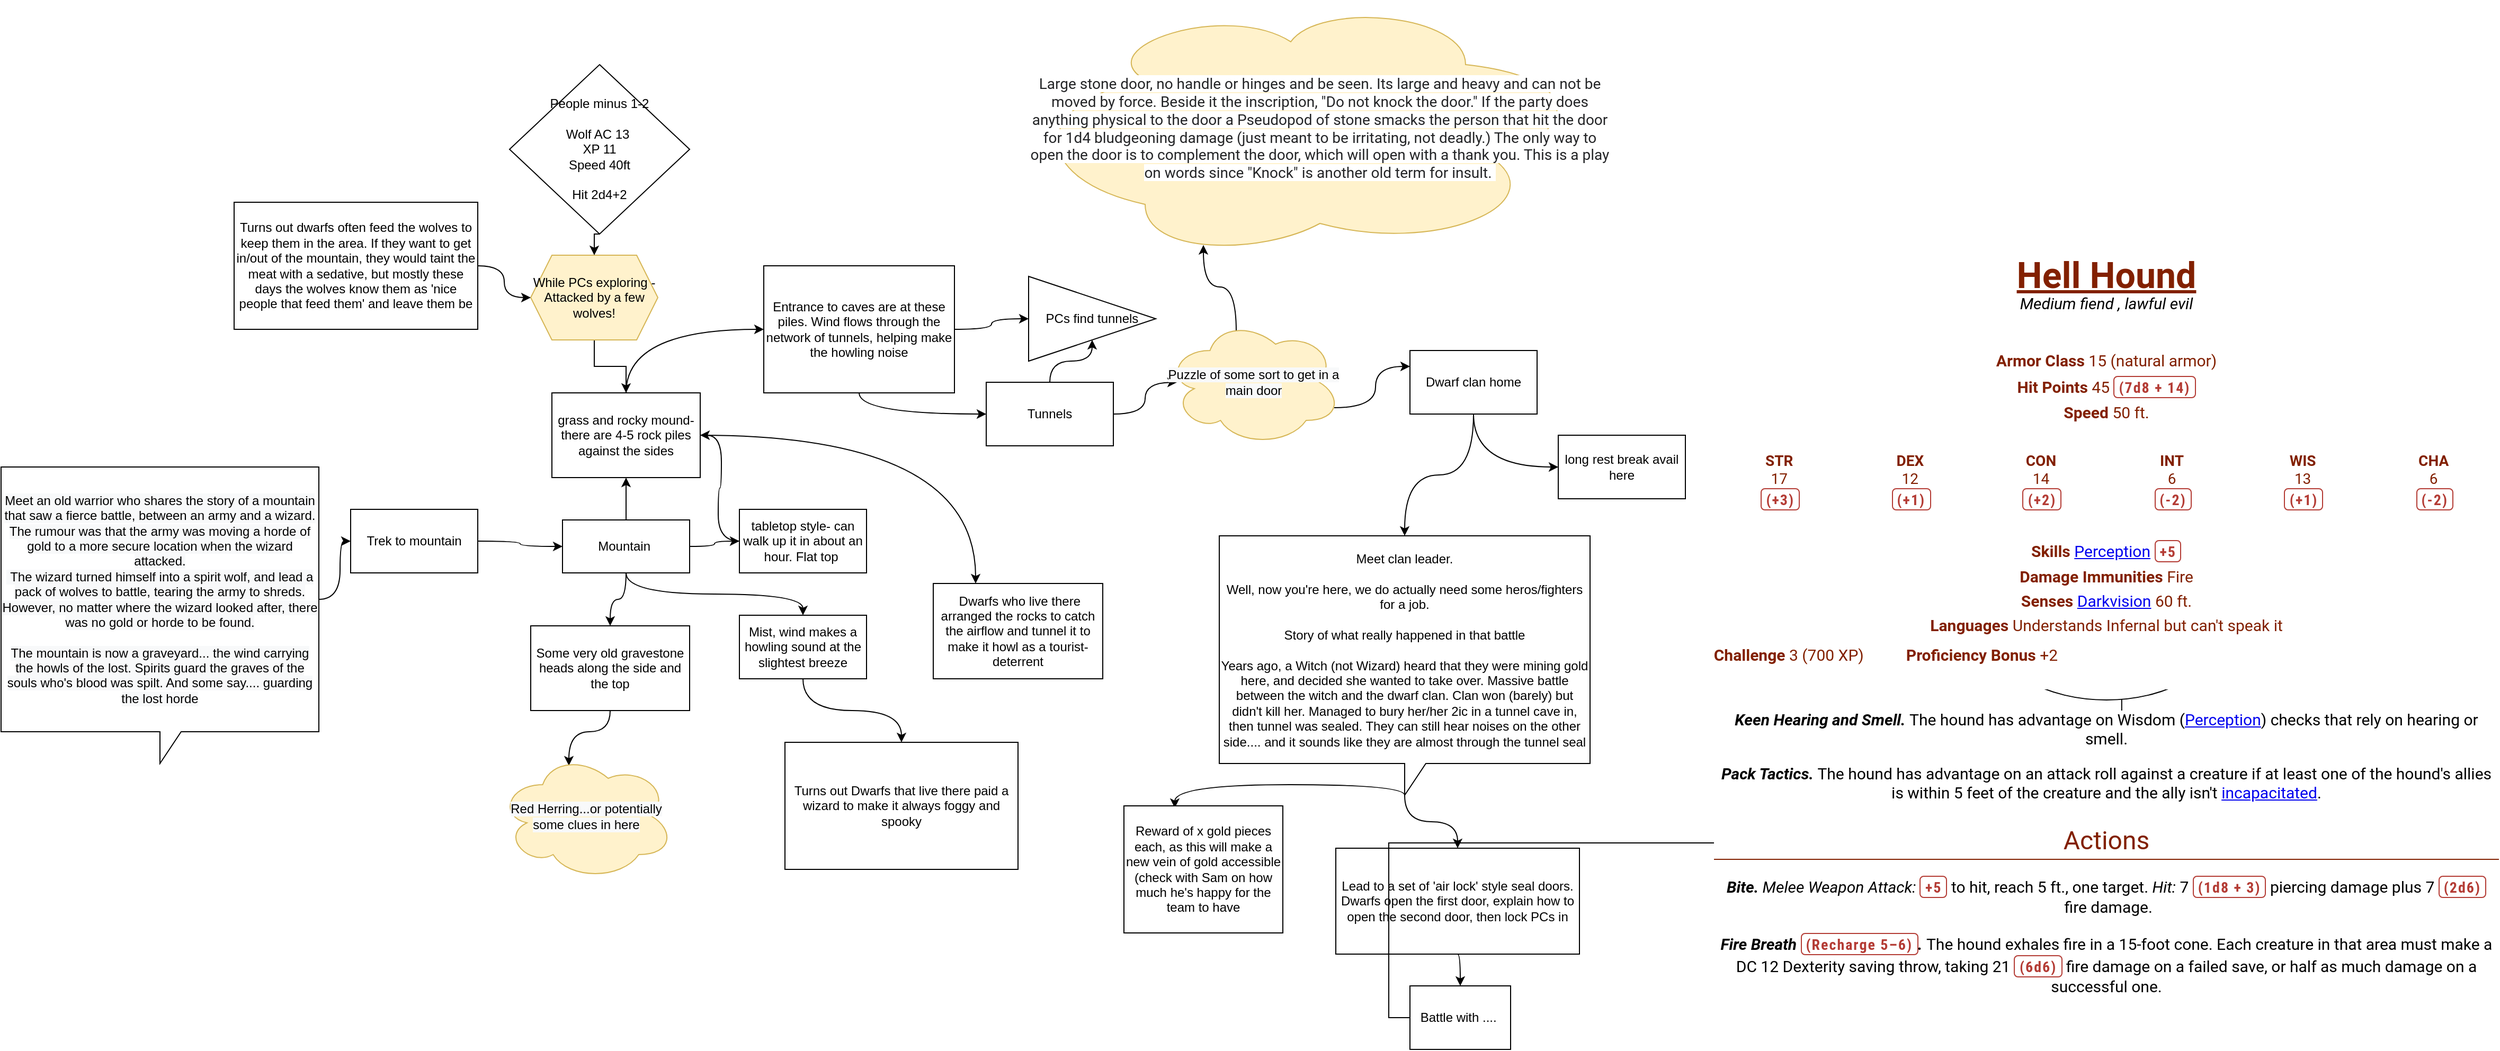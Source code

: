 <mxfile version="17.1.1" type="github">
  <diagram id="DZgxZvmLrZTOhhlUp9DQ" name="Page-1">
    <mxGraphModel dx="776" dy="1856" grid="1" gridSize="10" guides="1" tooltips="1" connect="1" arrows="1" fold="1" page="1" pageScale="1" pageWidth="827" pageHeight="1169" math="0" shadow="0">
      <root>
        <mxCell id="0" />
        <mxCell id="1" parent="0" />
        <mxCell id="lT_rciikWXpVZR0L5w_a-5" style="edgeStyle=orthogonalEdgeStyle;rounded=0;orthogonalLoop=1;jettySize=auto;html=1;exitX=0;exitY=0;exitDx=300;exitDy=125;entryX=0;entryY=0.5;entryDx=0;entryDy=0;curved=1;exitPerimeter=0;" parent="1" source="lT_rciikWXpVZR0L5w_a-31" target="lT_rciikWXpVZR0L5w_a-2" edge="1">
          <mxGeometry relative="1" as="geometry">
            <mxPoint x="300" y="155" as="sourcePoint" />
          </mxGeometry>
        </mxCell>
        <mxCell id="lT_rciikWXpVZR0L5w_a-6" style="edgeStyle=orthogonalEdgeStyle;rounded=0;orthogonalLoop=1;jettySize=auto;html=1;exitX=1;exitY=0.5;exitDx=0;exitDy=0;entryX=0;entryY=0.5;entryDx=0;entryDy=0;curved=1;" parent="1" source="lT_rciikWXpVZR0L5w_a-2" target="lT_rciikWXpVZR0L5w_a-7" edge="1">
          <mxGeometry relative="1" as="geometry">
            <mxPoint x="500" y="120" as="targetPoint" />
          </mxGeometry>
        </mxCell>
        <mxCell id="lT_rciikWXpVZR0L5w_a-2" value="&amp;nbsp;Trek to mountain&amp;nbsp;" style="whiteSpace=wrap;html=1;" parent="1" vertex="1">
          <mxGeometry x="340" y="90" width="120" height="60" as="geometry" />
        </mxCell>
        <mxCell id="lT_rciikWXpVZR0L5w_a-18" style="edgeStyle=orthogonalEdgeStyle;curved=1;rounded=0;orthogonalLoop=1;jettySize=auto;html=1;exitX=0.5;exitY=0;exitDx=0;exitDy=0;entryX=0;entryY=0.5;entryDx=0;entryDy=0;" parent="1" source="lT_rciikWXpVZR0L5w_a-3" target="lT_rciikWXpVZR0L5w_a-17" edge="1">
          <mxGeometry relative="1" as="geometry" />
        </mxCell>
        <mxCell id="lT_rciikWXpVZR0L5w_a-20" style="edgeStyle=orthogonalEdgeStyle;curved=1;rounded=0;orthogonalLoop=1;jettySize=auto;html=1;exitX=1;exitY=0.5;exitDx=0;exitDy=0;entryX=0.25;entryY=0;entryDx=0;entryDy=0;" parent="1" source="lT_rciikWXpVZR0L5w_a-3" target="lT_rciikWXpVZR0L5w_a-19" edge="1">
          <mxGeometry relative="1" as="geometry" />
        </mxCell>
        <mxCell id="lT_rciikWXpVZR0L5w_a-3" value="grass and rocky mound- there are 4-5 rock piles against the sides" style="whiteSpace=wrap;html=1;" parent="1" vertex="1">
          <mxGeometry x="530" y="-20" width="140" height="80" as="geometry" />
        </mxCell>
        <mxCell id="lT_rciikWXpVZR0L5w_a-25" style="edgeStyle=orthogonalEdgeStyle;curved=1;rounded=0;orthogonalLoop=1;jettySize=auto;html=1;exitX=0.5;exitY=1;exitDx=0;exitDy=0;entryX=0.4;entryY=0.1;entryDx=0;entryDy=0;entryPerimeter=0;" parent="1" source="lT_rciikWXpVZR0L5w_a-4" target="lT_rciikWXpVZR0L5w_a-26" edge="1">
          <mxGeometry relative="1" as="geometry">
            <mxPoint x="585" y="320" as="targetPoint" />
          </mxGeometry>
        </mxCell>
        <mxCell id="lT_rciikWXpVZR0L5w_a-4" value="Some very old gravestone heads along the side and the top" style="whiteSpace=wrap;html=1;" parent="1" vertex="1">
          <mxGeometry x="510" y="200" width="150" height="80" as="geometry" />
        </mxCell>
        <mxCell id="lT_rciikWXpVZR0L5w_a-11" style="edgeStyle=orthogonalEdgeStyle;rounded=0;orthogonalLoop=1;jettySize=auto;html=1;entryX=0.5;entryY=1;entryDx=0;entryDy=0;" parent="1" source="lT_rciikWXpVZR0L5w_a-7" target="lT_rciikWXpVZR0L5w_a-3" edge="1">
          <mxGeometry relative="1" as="geometry" />
        </mxCell>
        <mxCell id="lT_rciikWXpVZR0L5w_a-12" style="edgeStyle=orthogonalEdgeStyle;rounded=0;orthogonalLoop=1;jettySize=auto;html=1;exitX=1;exitY=0.5;exitDx=0;exitDy=0;entryX=0;entryY=0.5;entryDx=0;entryDy=0;curved=1;" parent="1" source="lT_rciikWXpVZR0L5w_a-7" target="lT_rciikWXpVZR0L5w_a-8" edge="1">
          <mxGeometry relative="1" as="geometry" />
        </mxCell>
        <mxCell id="lT_rciikWXpVZR0L5w_a-13" style="edgeStyle=orthogonalEdgeStyle;curved=1;rounded=0;orthogonalLoop=1;jettySize=auto;html=1;exitX=0.5;exitY=1;exitDx=0;exitDy=0;" parent="1" source="lT_rciikWXpVZR0L5w_a-7" target="lT_rciikWXpVZR0L5w_a-9" edge="1">
          <mxGeometry relative="1" as="geometry" />
        </mxCell>
        <mxCell id="lT_rciikWXpVZR0L5w_a-14" style="edgeStyle=orthogonalEdgeStyle;curved=1;rounded=0;orthogonalLoop=1;jettySize=auto;html=1;exitX=0.5;exitY=1;exitDx=0;exitDy=0;entryX=0.5;entryY=0;entryDx=0;entryDy=0;" parent="1" source="lT_rciikWXpVZR0L5w_a-7" target="lT_rciikWXpVZR0L5w_a-4" edge="1">
          <mxGeometry relative="1" as="geometry" />
        </mxCell>
        <mxCell id="lT_rciikWXpVZR0L5w_a-7" value="Mountain&amp;nbsp;" style="whiteSpace=wrap;html=1;" parent="1" vertex="1">
          <mxGeometry x="540" y="100" width="120" height="50" as="geometry" />
        </mxCell>
        <mxCell id="lT_rciikWXpVZR0L5w_a-10" style="edgeStyle=orthogonalEdgeStyle;rounded=0;orthogonalLoop=1;jettySize=auto;html=1;entryX=1;entryY=0.5;entryDx=0;entryDy=0;curved=1;" parent="1" source="lT_rciikWXpVZR0L5w_a-8" target="lT_rciikWXpVZR0L5w_a-3" edge="1">
          <mxGeometry relative="1" as="geometry" />
        </mxCell>
        <mxCell id="lT_rciikWXpVZR0L5w_a-8" value="&lt;span&gt;tabletop style- can walk up it in about an hour. Flat top&amp;nbsp;&lt;/span&gt;" style="whiteSpace=wrap;html=1;" parent="1" vertex="1">
          <mxGeometry x="707" y="90" width="120" height="60" as="geometry" />
        </mxCell>
        <mxCell id="lT_rciikWXpVZR0L5w_a-16" style="edgeStyle=orthogonalEdgeStyle;curved=1;rounded=0;orthogonalLoop=1;jettySize=auto;html=1;exitX=0.5;exitY=1;exitDx=0;exitDy=0;" parent="1" source="lT_rciikWXpVZR0L5w_a-9" target="lT_rciikWXpVZR0L5w_a-15" edge="1">
          <mxGeometry relative="1" as="geometry" />
        </mxCell>
        <mxCell id="lT_rciikWXpVZR0L5w_a-9" value="&lt;span&gt;Mist, wind makes a howling sound at the slightest breeze&lt;/span&gt;" style="whiteSpace=wrap;html=1;" parent="1" vertex="1">
          <mxGeometry x="707" y="190" width="120" height="60" as="geometry" />
        </mxCell>
        <mxCell id="lT_rciikWXpVZR0L5w_a-15" value="Turns out Dwarfs that live there paid a wizard to make it always foggy and spooky" style="whiteSpace=wrap;html=1;" parent="1" vertex="1">
          <mxGeometry x="750" y="310" width="220" height="120" as="geometry" />
        </mxCell>
        <mxCell id="lT_rciikWXpVZR0L5w_a-29" style="edgeStyle=orthogonalEdgeStyle;curved=1;rounded=0;orthogonalLoop=1;jettySize=auto;html=1;exitX=1;exitY=0.5;exitDx=0;exitDy=0;entryX=0;entryY=0.5;entryDx=0;entryDy=0;" parent="1" source="lT_rciikWXpVZR0L5w_a-17" target="lT_rciikWXpVZR0L5w_a-33" edge="1">
          <mxGeometry relative="1" as="geometry">
            <mxPoint x="960" y="-80" as="targetPoint" />
          </mxGeometry>
        </mxCell>
        <mxCell id="lT_rciikWXpVZR0L5w_a-34" style="edgeStyle=orthogonalEdgeStyle;curved=1;rounded=0;orthogonalLoop=1;jettySize=auto;html=1;exitX=0.5;exitY=1;exitDx=0;exitDy=0;entryX=0;entryY=0.5;entryDx=0;entryDy=0;" parent="1" source="lT_rciikWXpVZR0L5w_a-17" target="lT_rciikWXpVZR0L5w_a-32" edge="1">
          <mxGeometry relative="1" as="geometry" />
        </mxCell>
        <mxCell id="lT_rciikWXpVZR0L5w_a-17" value="Entrance to caves are at these piles. Wind flows through the network of tunnels, helping make the howling noise" style="whiteSpace=wrap;html=1;" parent="1" vertex="1">
          <mxGeometry x="730" y="-140" width="180" height="120" as="geometry" />
        </mxCell>
        <mxCell id="lT_rciikWXpVZR0L5w_a-19" value="&lt;span&gt;&amp;nbsp;Dwarfs who live there arranged the rocks to catch the airflow and tunnel it to make it howl as a tourist-deterrent&lt;/span&gt;" style="whiteSpace=wrap;html=1;" parent="1" vertex="1">
          <mxGeometry x="890" y="160" width="160" height="90" as="geometry" />
        </mxCell>
        <mxCell id="BI6YwM43zffdEftrSmB3-3" style="edgeStyle=orthogonalEdgeStyle;rounded=0;orthogonalLoop=1;jettySize=auto;html=1;exitX=0.5;exitY=1;exitDx=0;exitDy=0;entryX=0.5;entryY=0;entryDx=0;entryDy=0;" edge="1" parent="1" source="lT_rciikWXpVZR0L5w_a-22" target="lT_rciikWXpVZR0L5w_a-3">
          <mxGeometry relative="1" as="geometry" />
        </mxCell>
        <mxCell id="lT_rciikWXpVZR0L5w_a-22" value="While PCs exploring - Attacked by a few wolves!" style="shape=hexagon;perimeter=hexagonPerimeter2;whiteSpace=wrap;html=1;fixedSize=1;fillColor=#fff2cc;strokeColor=#d6b656;" parent="1" vertex="1">
          <mxGeometry x="510" y="-150" width="120" height="80" as="geometry" />
        </mxCell>
        <mxCell id="lT_rciikWXpVZR0L5w_a-26" value="&lt;span style=&quot;color: rgb(0, 0, 0); font-family: helvetica; font-size: 12px; font-style: normal; font-weight: 400; letter-spacing: normal; text-align: center; text-indent: 0px; text-transform: none; word-spacing: 0px; background-color: rgb(248, 249, 250); display: inline; float: none;&quot;&gt;Red Herring...or potentially some clues in here&lt;/span&gt;" style="ellipse;shape=cloud;whiteSpace=wrap;html=1;fillColor=#fff2cc;strokeColor=#d6b656;" parent="1" vertex="1">
          <mxGeometry x="480" y="320" width="165" height="120" as="geometry" />
        </mxCell>
        <mxCell id="lT_rciikWXpVZR0L5w_a-31" value="&lt;span style=&quot;color: rgb(0, 0, 0); font-family: helvetica; font-size: 12px; font-style: normal; font-weight: 400; letter-spacing: normal; text-align: center; text-indent: 0px; text-transform: none; word-spacing: 0px; background-color: rgb(248, 249, 250); display: inline; float: none;&quot;&gt;Meet an old warrior who shares the story of a mountain that saw a fierce battle, between an army and a wizard. The rumour was that the army was moving a horde of gold to a more secure location when the wizard attacked.&lt;/span&gt;&lt;br style=&quot;color: rgb(0, 0, 0); font-family: helvetica; font-size: 12px; font-style: normal; font-weight: 400; letter-spacing: normal; text-align: center; text-indent: 0px; text-transform: none; word-spacing: 0px; background-color: rgb(248, 249, 250);&quot;&gt;&lt;span style=&quot;color: rgb(0, 0, 0); font-family: helvetica; font-size: 12px; font-style: normal; font-weight: 400; letter-spacing: normal; text-align: center; text-indent: 0px; text-transform: none; word-spacing: 0px; background-color: rgb(248, 249, 250); display: inline; float: none;&quot;&gt;&amp;nbsp;The wizard turned himself into a spirit wolf, and lead a pack of wolves to battle, tearing the army to shreds. However, no matter where the wizard looked after, there was no gold or horde to be found.&lt;/span&gt;&lt;br style=&quot;color: rgb(0, 0, 0); font-family: helvetica; font-size: 12px; font-style: normal; font-weight: 400; letter-spacing: normal; text-align: center; text-indent: 0px; text-transform: none; word-spacing: 0px; background-color: rgb(248, 249, 250);&quot;&gt;&lt;br style=&quot;color: rgb(0, 0, 0); font-family: helvetica; font-size: 12px; font-style: normal; font-weight: 400; letter-spacing: normal; text-align: center; text-indent: 0px; text-transform: none; word-spacing: 0px; background-color: rgb(248, 249, 250);&quot;&gt;&lt;span style=&quot;color: rgb(0, 0, 0); font-family: helvetica; font-size: 12px; font-style: normal; font-weight: 400; letter-spacing: normal; text-align: center; text-indent: 0px; text-transform: none; word-spacing: 0px; background-color: rgb(248, 249, 250); display: inline; float: none;&quot;&gt;The mountain is now a graveyard... the wind carrying the howls of the lost. Spirits guard the graves of the souls who&#39;s blood was spilt. And some say.... guarding the lost horde&lt;/span&gt;" style="shape=callout;whiteSpace=wrap;html=1;perimeter=calloutPerimeter;" parent="1" vertex="1">
          <mxGeometry x="10" y="50" width="300" height="280" as="geometry" />
        </mxCell>
        <mxCell id="lT_rciikWXpVZR0L5w_a-35" style="edgeStyle=orthogonalEdgeStyle;curved=1;rounded=0;orthogonalLoop=1;jettySize=auto;html=1;exitX=0.5;exitY=0;exitDx=0;exitDy=0;entryX=0.5;entryY=1;entryDx=0;entryDy=0;" parent="1" source="lT_rciikWXpVZR0L5w_a-32" target="lT_rciikWXpVZR0L5w_a-33" edge="1">
          <mxGeometry relative="1" as="geometry" />
        </mxCell>
        <mxCell id="lT_rciikWXpVZR0L5w_a-40" style="edgeStyle=orthogonalEdgeStyle;curved=1;rounded=0;orthogonalLoop=1;jettySize=auto;html=1;exitX=1;exitY=0.5;exitDx=0;exitDy=0;" parent="1" source="lT_rciikWXpVZR0L5w_a-32" edge="1">
          <mxGeometry relative="1" as="geometry">
            <mxPoint x="1120" y="-30" as="targetPoint" />
          </mxGeometry>
        </mxCell>
        <mxCell id="lT_rciikWXpVZR0L5w_a-32" value="Tunnels" style="rounded=0;whiteSpace=wrap;html=1;" parent="1" vertex="1">
          <mxGeometry x="940" y="-30" width="120" height="60" as="geometry" />
        </mxCell>
        <mxCell id="lT_rciikWXpVZR0L5w_a-33" value="PCs find tunnels" style="triangle;whiteSpace=wrap;html=1;" parent="1" vertex="1">
          <mxGeometry x="980" y="-130" width="120" height="80" as="geometry" />
        </mxCell>
        <mxCell id="lT_rciikWXpVZR0L5w_a-45" style="edgeStyle=orthogonalEdgeStyle;curved=1;rounded=0;orthogonalLoop=1;jettySize=auto;html=1;exitX=0.5;exitY=1;exitDx=0;exitDy=0;entryX=0.5;entryY=0;entryDx=0;entryDy=0;entryPerimeter=0;" parent="1" source="lT_rciikWXpVZR0L5w_a-36" target="lT_rciikWXpVZR0L5w_a-37" edge="1">
          <mxGeometry relative="1" as="geometry" />
        </mxCell>
        <mxCell id="lT_rciikWXpVZR0L5w_a-50" style="edgeStyle=orthogonalEdgeStyle;curved=1;rounded=0;orthogonalLoop=1;jettySize=auto;html=1;exitX=0.5;exitY=1;exitDx=0;exitDy=0;entryX=0;entryY=0.5;entryDx=0;entryDy=0;" parent="1" source="lT_rciikWXpVZR0L5w_a-36" target="lT_rciikWXpVZR0L5w_a-49" edge="1">
          <mxGeometry relative="1" as="geometry" />
        </mxCell>
        <mxCell id="lT_rciikWXpVZR0L5w_a-36" value="Dwarf clan home" style="rounded=0;whiteSpace=wrap;html=1;" parent="1" vertex="1">
          <mxGeometry x="1340" y="-60" width="120" height="60" as="geometry" />
        </mxCell>
        <mxCell id="lT_rciikWXpVZR0L5w_a-47" style="edgeStyle=orthogonalEdgeStyle;curved=1;rounded=0;orthogonalLoop=1;jettySize=auto;html=1;exitX=0;exitY=0;exitDx=175;exitDy=245;exitPerimeter=0;entryX=0.32;entryY=0.017;entryDx=0;entryDy=0;entryPerimeter=0;" parent="1" source="lT_rciikWXpVZR0L5w_a-37" target="lT_rciikWXpVZR0L5w_a-46" edge="1">
          <mxGeometry relative="1" as="geometry">
            <Array as="points">
              <mxPoint x="1335" y="350" />
              <mxPoint x="1118" y="350" />
            </Array>
          </mxGeometry>
        </mxCell>
        <mxCell id="lT_rciikWXpVZR0L5w_a-53" style="edgeStyle=orthogonalEdgeStyle;curved=1;rounded=0;orthogonalLoop=1;jettySize=auto;html=1;exitX=0;exitY=0;exitDx=175;exitDy=245;exitPerimeter=0;entryX=0.5;entryY=0;entryDx=0;entryDy=0;" parent="1" source="lT_rciikWXpVZR0L5w_a-37" target="lT_rciikWXpVZR0L5w_a-51" edge="1">
          <mxGeometry relative="1" as="geometry" />
        </mxCell>
        <mxCell id="lT_rciikWXpVZR0L5w_a-37" value="Meet clan leader.&lt;br&gt;&lt;br&gt;Well, now you&#39;re here, we do actually need some heros/fighters for a job.&lt;br&gt;&lt;br&gt;Story of what really happened in that battle&lt;br&gt;&lt;br&gt;Years ago, a Witch (not Wizard) heard that they were mining gold here, and decided she wanted to take over. Massive battle between the witch and the dwarf clan. Clan won (barely) but didn&#39;t kill her. Managed to bury her/her 2ic in a tunnel cave in, then tunnel was sealed. They can still hear noises on the other side.... and it sounds like they are almost through the tunnel seal" style="shape=callout;whiteSpace=wrap;html=1;perimeter=calloutPerimeter;" parent="1" vertex="1">
          <mxGeometry x="1160" y="115" width="350" height="245" as="geometry" />
        </mxCell>
        <mxCell id="lT_rciikWXpVZR0L5w_a-39" style="edgeStyle=orthogonalEdgeStyle;curved=1;rounded=0;orthogonalLoop=1;jettySize=auto;html=1;exitX=1;exitY=0.5;exitDx=0;exitDy=0;" parent="1" source="lT_rciikWXpVZR0L5w_a-38" target="lT_rciikWXpVZR0L5w_a-22" edge="1">
          <mxGeometry relative="1" as="geometry" />
        </mxCell>
        <mxCell id="lT_rciikWXpVZR0L5w_a-38" value="Turns out dwarfs often feed the wolves to keep them in the area. If they want to get in/out of the mountain, they would taint the meat with a sedative, but mostly these days the wolves know them as &#39;nice people that feed them&#39; and leave them be" style="rounded=0;whiteSpace=wrap;html=1;" parent="1" vertex="1">
          <mxGeometry x="230" y="-200" width="230" height="120" as="geometry" />
        </mxCell>
        <mxCell id="lT_rciikWXpVZR0L5w_a-42" style="edgeStyle=orthogonalEdgeStyle;curved=1;rounded=0;orthogonalLoop=1;jettySize=auto;html=1;exitX=0.96;exitY=0.7;exitDx=0;exitDy=0;exitPerimeter=0;entryX=0;entryY=0.25;entryDx=0;entryDy=0;" parent="1" source="lT_rciikWXpVZR0L5w_a-41" target="lT_rciikWXpVZR0L5w_a-36" edge="1">
          <mxGeometry relative="1" as="geometry" />
        </mxCell>
        <mxCell id="lT_rciikWXpVZR0L5w_a-44" style="edgeStyle=orthogonalEdgeStyle;curved=1;rounded=0;orthogonalLoop=1;jettySize=auto;html=1;exitX=0.4;exitY=0.1;exitDx=0;exitDy=0;exitPerimeter=0;entryX=0.96;entryY=0.7;entryDx=0;entryDy=0;entryPerimeter=0;" parent="1" source="lT_rciikWXpVZR0L5w_a-41" target="lT_rciikWXpVZR0L5w_a-43" edge="1">
          <mxGeometry relative="1" as="geometry" />
        </mxCell>
        <mxCell id="lT_rciikWXpVZR0L5w_a-41" value="&lt;span style=&quot;color: rgb(0 , 0 , 0) ; font-family: &amp;#34;helvetica&amp;#34; ; font-size: 12px ; font-style: normal ; font-weight: 400 ; letter-spacing: normal ; text-align: center ; text-indent: 0px ; text-transform: none ; word-spacing: 0px ; background-color: rgb(248 , 249 , 250) ; display: inline ; float: none&quot;&gt;Puzzle of some sort to get in a main door&lt;/span&gt;" style="ellipse;shape=cloud;whiteSpace=wrap;html=1;fillColor=#fff2cc;strokeColor=#d6b656;" parent="1" vertex="1">
          <mxGeometry x="1110" y="-90" width="165" height="120" as="geometry" />
        </mxCell>
        <mxCell id="lT_rciikWXpVZR0L5w_a-43" value="&lt;span style=&quot;color: rgb(36 , 37 , 39) ; font-family: &amp;#34;roboto&amp;#34; , &amp;#34;helvetica&amp;#34; , sans-serif ; font-size: 14px ; text-align: left ; background-color: rgb(255 , 255 , 255)&quot;&gt;Large stone door, no handle or hinges and be seen. Its large and heavy and can not be moved by force. Beside it the inscription, &quot;Do not knock the door.&quot; If the party does anything physical to the door a Pseudopod of stone smacks the person that hit the door for 1d4 bludgeoning damage (just meant to be irritating, not deadly.) The only way to open the door is to complement the door, which will open with a thank you. This is a play on words since &quot;Knock&quot; is another old term for insult.&amp;nbsp;&lt;/span&gt;" style="ellipse;shape=cloud;whiteSpace=wrap;html=1;direction=south;fillColor=#fff2cc;strokeColor=#d6b656;" parent="1" vertex="1">
          <mxGeometry x="980" y="-390" width="550" height="240" as="geometry" />
        </mxCell>
        <mxCell id="lT_rciikWXpVZR0L5w_a-46" value="Reward of x gold pieces each, as this will make a new vein of gold accessible (check with Sam on how much he&#39;s happy for the team to have" style="whiteSpace=wrap;html=1;" parent="1" vertex="1">
          <mxGeometry x="1070" y="370" width="150" height="120" as="geometry" />
        </mxCell>
        <mxCell id="lT_rciikWXpVZR0L5w_a-49" value="long rest break avail here" style="whiteSpace=wrap;html=1;" parent="1" vertex="1">
          <mxGeometry x="1480" y="20" width="120" height="60" as="geometry" />
        </mxCell>
        <mxCell id="lT_rciikWXpVZR0L5w_a-54" style="edgeStyle=orthogonalEdgeStyle;curved=1;rounded=0;orthogonalLoop=1;jettySize=auto;html=1;exitX=0.5;exitY=1;exitDx=0;exitDy=0;entryX=0.5;entryY=0;entryDx=0;entryDy=0;" parent="1" source="lT_rciikWXpVZR0L5w_a-51" target="lT_rciikWXpVZR0L5w_a-52" edge="1">
          <mxGeometry relative="1" as="geometry" />
        </mxCell>
        <mxCell id="lT_rciikWXpVZR0L5w_a-51" value="Lead to a set of &#39;air lock&#39; style seal doors. Dwarfs open the first door, explain how to open the second door, then lock PCs in" style="whiteSpace=wrap;html=1;" parent="1" vertex="1">
          <mxGeometry x="1270" y="410" width="230" height="100" as="geometry" />
        </mxCell>
        <mxCell id="BI6YwM43zffdEftrSmB3-7" style="edgeStyle=orthogonalEdgeStyle;rounded=0;orthogonalLoop=1;jettySize=auto;html=1;exitX=0;exitY=0.5;exitDx=0;exitDy=0;entryX=0.567;entryY=0.015;entryDx=0;entryDy=0;entryPerimeter=0;" edge="1" parent="1" source="lT_rciikWXpVZR0L5w_a-52" target="BI6YwM43zffdEftrSmB3-6">
          <mxGeometry relative="1" as="geometry" />
        </mxCell>
        <mxCell id="lT_rciikWXpVZR0L5w_a-52" value="Battle with ....&amp;nbsp;" style="whiteSpace=wrap;html=1;" parent="1" vertex="1">
          <mxGeometry x="1340" y="540" width="95" height="60" as="geometry" />
        </mxCell>
        <mxCell id="BI6YwM43zffdEftrSmB3-2" style="edgeStyle=orthogonalEdgeStyle;rounded=0;orthogonalLoop=1;jettySize=auto;html=1;exitX=0.5;exitY=1;exitDx=0;exitDy=0;entryX=0.5;entryY=0;entryDx=0;entryDy=0;" edge="1" parent="1" source="BI6YwM43zffdEftrSmB3-1" target="lT_rciikWXpVZR0L5w_a-22">
          <mxGeometry relative="1" as="geometry" />
        </mxCell>
        <mxCell id="BI6YwM43zffdEftrSmB3-1" value="People minus 1-2&lt;br&gt;&lt;br&gt;Wolf AC 13&amp;nbsp;&lt;br&gt;XP 11&lt;br&gt;Speed 40ft&lt;br&gt;&lt;br&gt;Hit 2d4+2" style="rhombus;whiteSpace=wrap;html=1;" vertex="1" parent="1">
          <mxGeometry x="490" y="-330" width="170" height="160" as="geometry" />
        </mxCell>
        <mxCell id="BI6YwM43zffdEftrSmB3-6" value="&lt;div class=&quot;mon-stat-block__header&quot; style=&quot;box-sizing: border-box ; line-height: 1.1 ; font-family: &amp;#34;scala sans offc&amp;#34; , &amp;#34;roboto&amp;#34; , &amp;#34;open sans&amp;#34; , &amp;#34;helvetica&amp;#34; , sans-serif ; font-size: 15px ; background-color: rgb(255 , 255 , 255)&quot;&gt;&lt;div class=&quot;mon-stat-block__name&quot; style=&quot;box-sizing: border-box ; font-weight: 700 ; font-size: 34px ; font-family: &amp;#34;mrseavessmallcaps&amp;#34; , &amp;#34;roboto&amp;#34; , &amp;#34;open sans&amp;#34; , &amp;#34;helvetica&amp;#34; , sans-serif ; color: rgb(130 , 32 , 0)&quot;&gt;&lt;a class=&quot;mon-stat-block__name-link&quot; href=&quot;https://www.dndbeyond.com/monsters/hell-hound&quot; target=&quot;_blank&quot; style=&quot;box-sizing: border-box ; color: rgb(130 , 32 , 0)&quot;&gt;Hell Hound&lt;/a&gt;&lt;/div&gt;&lt;div class=&quot;mon-stat-block__meta&quot; style=&quot;box-sizing: border-box ; font-style: italic ; margin-bottom: 15px&quot;&gt;Medium fiend , lawful evil&lt;/div&gt;&lt;div class=&quot;mon-stat-block__separator&quot; style=&quot;box-sizing: border-box&quot;&gt;&lt;img class=&quot;mon-stat-block__separator-img&quot; alt=&quot;&quot; src=&quot;https://media-waterdeep.cursecdn.com/file-attachments/0/579/stat-block-header-bar.svg&quot; style=&quot;box-sizing: border-box ; max-width: 100% ; min-height: 10px&quot;&gt;&lt;/div&gt;&lt;/div&gt;&lt;div class=&quot;mon-stat-block__attributes&quot; style=&quot;box-sizing: border-box ; font-family: &amp;#34;scala sans offc&amp;#34; , &amp;#34;roboto&amp;#34; , &amp;#34;open sans&amp;#34; , &amp;#34;helvetica&amp;#34; , sans-serif ; font-size: 15px ; background-color: rgb(255 , 255 , 255)&quot;&gt;&lt;div class=&quot;mon-stat-block__attribute&quot; style=&quot;box-sizing: border-box ; margin: 5px 0px ; color: rgb(130 , 32 , 0) ; line-height: 1.2&quot;&gt;&lt;span class=&quot;mon-stat-block__attribute-label&quot; style=&quot;box-sizing: border-box ; font-weight: 700&quot;&gt;Armor Class&lt;/span&gt;&amp;nbsp;&lt;span class=&quot;mon-stat-block__attribute-value&quot; style=&quot;box-sizing: border-box&quot;&gt;&lt;span class=&quot;mon-stat-block__attribute-data-value&quot; style=&quot;box-sizing: border-box&quot;&gt;15&lt;/span&gt;&amp;nbsp;&lt;span class=&quot;mon-stat-block__attribute-data-extra&quot; style=&quot;box-sizing: border-box&quot;&gt;(natural armor)&lt;/span&gt;&lt;/span&gt;&lt;/div&gt;&lt;div class=&quot;mon-stat-block__attribute&quot; style=&quot;box-sizing: border-box ; margin: 5px 0px ; color: rgb(130 , 32 , 0) ; line-height: 1.2&quot;&gt;&lt;span class=&quot;mon-stat-block__attribute-label&quot; style=&quot;box-sizing: border-box ; font-weight: 700&quot;&gt;Hit Points&lt;/span&gt;&amp;nbsp;&lt;span class=&quot;mon-stat-block__attribute-data&quot; style=&quot;box-sizing: border-box&quot;&gt;&lt;span class=&quot;mon-stat-block__attribute-data-value&quot; style=&quot;box-sizing: border-box&quot;&gt;45&lt;/span&gt;&amp;nbsp;&lt;span class=&quot;mon-stat-block__attribute-data-extra&quot; style=&quot;box-sizing: border-box&quot;&gt;&lt;button class=&quot;integrated-dice__container&quot; style=&quot;color: rgb(180 , 60 , 53) ; border-width: 1px ; border-style: solid ; border-color: rgb(180 , 60 , 53) ; border-radius: 4px ; background-color: rgb(255 , 255 , 255) ; font-size: 14px ; font-weight: 600 ; font-family: &amp;#34;roboto condensed&amp;#34; , &amp;#34;open sans&amp;#34; , &amp;#34;helvetica&amp;#34; , sans-serif ; line-height: 18px ; letter-spacing: 1px ; padding-right: 4px ; padding-bottom: 0px ; padding-left: 4px&quot;&gt;(7d8 + 14)&lt;/button&gt;&lt;/span&gt;&lt;/span&gt;&lt;/div&gt;&lt;div class=&quot;mon-stat-block__attribute&quot; style=&quot;box-sizing: border-box ; margin: 5px 0px ; color: rgb(130 , 32 , 0) ; line-height: 1.2&quot;&gt;&lt;span class=&quot;mon-stat-block__attribute-label&quot; style=&quot;box-sizing: border-box ; font-weight: 700&quot;&gt;Speed&lt;/span&gt;&amp;nbsp;&lt;span class=&quot;mon-stat-block__attribute-data&quot; style=&quot;box-sizing: border-box&quot;&gt;50 ft.&lt;/span&gt;&lt;/div&gt;&lt;/div&gt;&lt;div class=&quot;mon-stat-block__stat-block&quot; style=&quot;box-sizing: border-box ; font-family: &amp;#34;scala sans offc&amp;#34; , &amp;#34;roboto&amp;#34; , &amp;#34;open sans&amp;#34; , &amp;#34;helvetica&amp;#34; , sans-serif ; font-size: 15px ; background-color: rgb(255 , 255 , 255)&quot;&gt;&lt;div class=&quot;mon-stat-block__separator&quot; style=&quot;box-sizing: border-box&quot;&gt;&lt;img class=&quot;mon-stat-block__separator-img&quot; alt=&quot;&quot; src=&quot;https://media-waterdeep.cursecdn.com/file-attachments/0/579/stat-block-header-bar.svg&quot; style=&quot;box-sizing: border-box ; max-width: 100% ; min-height: 10px&quot;&gt;&lt;/div&gt;&lt;div class=&quot;ability-block&quot; style=&quot;box-sizing: border-box ; font-size: 14px ; display: flex ; margin: 0px ; color: rgb(130 , 32 , 0)&quot;&gt;&lt;div class=&quot;ability-block__stat ability-block__stat--str&quot; style=&quot;box-sizing: border-box ; width: 123.552px ; padding: 5px 0px ; text-align: center&quot;&gt;&lt;div class=&quot;ability-block__heading&quot; style=&quot;box-sizing: border-box ; font-weight: 700&quot;&gt;STR&lt;/div&gt;&lt;div class=&quot;ability-block__data&quot; style=&quot;box-sizing: border-box ; display: flex ; flex-direction: column ; align-items: center ; justify-content: center&quot;&gt;&lt;span class=&quot;ability-block__score&quot; style=&quot;box-sizing: border-box&quot;&gt;17&lt;/span&gt;&lt;span class=&quot;ability-block__modifier&quot; style=&quot;box-sizing: border-box ; margin-left: 2px&quot;&gt;&lt;button class=&quot;integrated-dice__container&quot; style=&quot;color: rgb(180 , 60 , 53) ; border-width: 1px ; border-style: solid ; border-color: rgb(180 , 60 , 53) ; border-radius: 4px ; background-color: rgb(255 , 255 , 255) ; font-size: 14px ; font-weight: 600 ; font-family: &amp;#34;roboto condensed&amp;#34; , &amp;#34;open sans&amp;#34; , &amp;#34;helvetica&amp;#34; , sans-serif ; line-height: 18px ; letter-spacing: 1px ; padding-right: 4px ; padding-bottom: 0px ; padding-left: 4px&quot;&gt;(+3)&lt;/button&gt;&lt;/span&gt;&lt;/div&gt;&lt;/div&gt;&lt;div class=&quot;ability-block__stat ability-block__stat--dex&quot; style=&quot;box-sizing: border-box ; width: 123.552px ; padding: 5px 0px ; text-align: center&quot;&gt;&lt;div class=&quot;ability-block__heading&quot; style=&quot;box-sizing: border-box ; font-weight: 700&quot;&gt;DEX&lt;/div&gt;&lt;div class=&quot;ability-block__data&quot; style=&quot;box-sizing: border-box ; display: flex ; flex-direction: column ; align-items: center ; justify-content: center&quot;&gt;&lt;span class=&quot;ability-block__score&quot; style=&quot;box-sizing: border-box&quot;&gt;12&lt;/span&gt;&lt;span class=&quot;ability-block__modifier&quot; style=&quot;box-sizing: border-box ; margin-left: 2px&quot;&gt;&lt;button class=&quot;integrated-dice__container&quot; style=&quot;color: rgb(180 , 60 , 53) ; border-width: 1px ; border-style: solid ; border-color: rgb(180 , 60 , 53) ; border-radius: 4px ; background-color: rgb(255 , 255 , 255) ; font-size: 14px ; font-weight: 600 ; font-family: &amp;#34;roboto condensed&amp;#34; , &amp;#34;open sans&amp;#34; , &amp;#34;helvetica&amp;#34; , sans-serif ; line-height: 18px ; letter-spacing: 1px ; padding-right: 4px ; padding-bottom: 0px ; padding-left: 4px&quot;&gt;(+1)&lt;/button&gt;&lt;/span&gt;&lt;/div&gt;&lt;/div&gt;&lt;div class=&quot;ability-block__stat ability-block__stat--con&quot; style=&quot;box-sizing: border-box ; width: 123.552px ; padding: 5px 0px ; text-align: center&quot;&gt;&lt;div class=&quot;ability-block__heading&quot; style=&quot;box-sizing: border-box ; font-weight: 700&quot;&gt;CON&lt;/div&gt;&lt;div class=&quot;ability-block__data&quot; style=&quot;box-sizing: border-box ; display: flex ; flex-direction: column ; align-items: center ; justify-content: center&quot;&gt;&lt;span class=&quot;ability-block__score&quot; style=&quot;box-sizing: border-box&quot;&gt;14&lt;/span&gt;&lt;span class=&quot;ability-block__modifier&quot; style=&quot;box-sizing: border-box ; margin-left: 2px&quot;&gt;&lt;button class=&quot;integrated-dice__container&quot; style=&quot;color: rgb(180 , 60 , 53) ; border-width: 1px ; border-style: solid ; border-color: rgb(180 , 60 , 53) ; border-radius: 4px ; background-color: rgb(255 , 255 , 255) ; font-size: 14px ; font-weight: 600 ; font-family: &amp;#34;roboto condensed&amp;#34; , &amp;#34;open sans&amp;#34; , &amp;#34;helvetica&amp;#34; , sans-serif ; line-height: 18px ; letter-spacing: 1px ; padding-right: 4px ; padding-bottom: 0px ; padding-left: 4px&quot;&gt;(+2)&lt;/button&gt;&lt;/span&gt;&lt;/div&gt;&lt;/div&gt;&lt;div class=&quot;ability-block__stat ability-block__stat--int&quot; style=&quot;box-sizing: border-box ; width: 123.552px ; padding: 5px 0px ; text-align: center&quot;&gt;&lt;div class=&quot;ability-block__heading&quot; style=&quot;box-sizing: border-box ; font-weight: 700&quot;&gt;INT&lt;/div&gt;&lt;div class=&quot;ability-block__data&quot; style=&quot;box-sizing: border-box ; display: flex ; flex-direction: column ; align-items: center ; justify-content: center&quot;&gt;&lt;span class=&quot;ability-block__score&quot; style=&quot;box-sizing: border-box&quot;&gt;6&lt;/span&gt;&lt;span class=&quot;ability-block__modifier&quot; style=&quot;box-sizing: border-box ; margin-left: 2px&quot;&gt;&lt;button class=&quot;integrated-dice__container&quot; style=&quot;color: rgb(180 , 60 , 53) ; border-width: 1px ; border-style: solid ; border-color: rgb(180 , 60 , 53) ; border-radius: 4px ; background-color: rgb(255 , 255 , 255) ; font-size: 14px ; font-weight: 600 ; font-family: &amp;#34;roboto condensed&amp;#34; , &amp;#34;open sans&amp;#34; , &amp;#34;helvetica&amp;#34; , sans-serif ; line-height: 18px ; letter-spacing: 1px ; padding-right: 4px ; padding-bottom: 0px ; padding-left: 4px&quot;&gt;(-2)&lt;/button&gt;&lt;/span&gt;&lt;/div&gt;&lt;/div&gt;&lt;div class=&quot;ability-block__stat ability-block__stat--wis&quot; style=&quot;box-sizing: border-box ; width: 123.552px ; padding: 5px 0px ; text-align: center&quot;&gt;&lt;div class=&quot;ability-block__heading&quot; style=&quot;box-sizing: border-box ; font-weight: 700&quot;&gt;WIS&lt;/div&gt;&lt;div class=&quot;ability-block__data&quot; style=&quot;box-sizing: border-box ; display: flex ; flex-direction: column ; align-items: center ; justify-content: center&quot;&gt;&lt;span class=&quot;ability-block__score&quot; style=&quot;box-sizing: border-box&quot;&gt;13&lt;/span&gt;&lt;span class=&quot;ability-block__modifier&quot; style=&quot;box-sizing: border-box ; margin-left: 2px&quot;&gt;&lt;button class=&quot;integrated-dice__container&quot; style=&quot;color: rgb(180 , 60 , 53) ; border-width: 1px ; border-style: solid ; border-color: rgb(180 , 60 , 53) ; border-radius: 4px ; background-color: rgb(255 , 255 , 255) ; font-size: 14px ; font-weight: 600 ; font-family: &amp;#34;roboto condensed&amp;#34; , &amp;#34;open sans&amp;#34; , &amp;#34;helvetica&amp;#34; , sans-serif ; line-height: 18px ; letter-spacing: 1px ; padding-right: 4px ; padding-bottom: 0px ; padding-left: 4px&quot;&gt;(+1)&lt;/button&gt;&lt;/span&gt;&lt;/div&gt;&lt;/div&gt;&lt;div class=&quot;ability-block__stat ability-block__stat--cha&quot; style=&quot;box-sizing: border-box ; width: 123.552px ; padding: 5px 0px ; text-align: center&quot;&gt;&lt;div class=&quot;ability-block__heading&quot; style=&quot;box-sizing: border-box ; font-weight: 700&quot;&gt;CHA&lt;/div&gt;&lt;div class=&quot;ability-block__data&quot; style=&quot;box-sizing: border-box ; display: flex ; flex-direction: column ; align-items: center ; justify-content: center&quot;&gt;&lt;span class=&quot;ability-block__score&quot; style=&quot;box-sizing: border-box&quot;&gt;6&lt;/span&gt;&lt;span class=&quot;ability-block__modifier&quot; style=&quot;box-sizing: border-box ; margin-left: 2px&quot;&gt;&lt;button class=&quot;integrated-dice__container&quot; style=&quot;color: rgb(180 , 60 , 53) ; border-width: 1px ; border-style: solid ; border-color: rgb(180 , 60 , 53) ; border-radius: 4px ; background-color: rgb(255 , 255 , 255) ; font-size: 14px ; font-weight: 600 ; font-family: &amp;#34;roboto condensed&amp;#34; , &amp;#34;open sans&amp;#34; , &amp;#34;helvetica&amp;#34; , sans-serif ; line-height: 18px ; letter-spacing: 1px ; padding-right: 4px ; padding-bottom: 0px ; padding-left: 4px&quot;&gt;(-2)&lt;/button&gt;&lt;/span&gt;&lt;/div&gt;&lt;/div&gt;&lt;/div&gt;&lt;div class=&quot;mon-stat-block__separator&quot; style=&quot;box-sizing: border-box&quot;&gt;&lt;img class=&quot;mon-stat-block__separator-img&quot; alt=&quot;&quot; src=&quot;https://media-waterdeep.cursecdn.com/file-attachments/0/579/stat-block-header-bar.svg&quot; style=&quot;box-sizing: border-box ; max-width: 100% ; min-height: 10px&quot;&gt;&lt;/div&gt;&lt;/div&gt;&lt;div class=&quot;mon-stat-block__tidbits&quot; style=&quot;box-sizing: border-box ; font-family: &amp;#34;scala sans offc&amp;#34; , &amp;#34;roboto&amp;#34; , &amp;#34;open sans&amp;#34; , &amp;#34;helvetica&amp;#34; , sans-serif ; font-size: 15px ; background-color: rgb(255 , 255 , 255)&quot;&gt;&lt;div class=&quot;mon-stat-block__tidbit&quot; style=&quot;box-sizing: border-box ; margin: 5px 0px ; color: rgb(130 , 32 , 0) ; line-height: 1.2&quot;&gt;&lt;span class=&quot;mon-stat-block__tidbit-label&quot; style=&quot;box-sizing: border-box ; font-weight: 700&quot;&gt;Skills&lt;/span&gt;&amp;nbsp;&lt;span class=&quot;mon-stat-block__tidbit-data&quot; style=&quot;box-sizing: border-box&quot;&gt;&lt;a class=&quot;tooltip-hover skill-tooltip&quot; href=&quot;https://www.dndbeyond.com/compendium/rules/basic-rules/using-ability-scores#Perception&quot; style=&quot;box-sizing: border-box ; font-weight: inherit&quot;&gt;Perception&lt;/a&gt;&amp;nbsp;&lt;button class=&quot;integrated-dice__container&quot; style=&quot;color: rgb(180 , 60 , 53) ; border-width: 1px ; border-style: solid ; border-color: rgb(180 , 60 , 53) ; border-radius: 4px ; background-color: rgb(255 , 255 , 255) ; font-size: 14px ; font-weight: 600 ; font-family: &amp;#34;roboto condensed&amp;#34; , &amp;#34;open sans&amp;#34; , &amp;#34;helvetica&amp;#34; , sans-serif ; line-height: 18px ; letter-spacing: 1px ; padding-right: 4px ; padding-bottom: 0px ; padding-left: 4px&quot;&gt;+5&lt;/button&gt;&lt;/span&gt;&lt;/div&gt;&lt;div class=&quot;mon-stat-block__tidbit&quot; style=&quot;box-sizing: border-box ; margin: 5px 0px ; color: rgb(130 , 32 , 0) ; line-height: 1.2&quot;&gt;&lt;span class=&quot;mon-stat-block__tidbit-label&quot; style=&quot;box-sizing: border-box ; font-weight: 700&quot;&gt;Damage Immunities&lt;/span&gt;&amp;nbsp;&lt;span class=&quot;mon-stat-block__tidbit-data&quot; style=&quot;box-sizing: border-box&quot;&gt;Fire&lt;/span&gt;&lt;/div&gt;&lt;div class=&quot;mon-stat-block__tidbit&quot; style=&quot;box-sizing: border-box ; margin: 5px 0px ; color: rgb(130 , 32 , 0) ; line-height: 1.2&quot;&gt;&lt;span class=&quot;mon-stat-block__tidbit-label&quot; style=&quot;box-sizing: border-box ; font-weight: 700&quot;&gt;Senses&lt;/span&gt;&amp;nbsp;&lt;span class=&quot;mon-stat-block__tidbit-data&quot; style=&quot;box-sizing: border-box&quot;&gt;&lt;a class=&quot;tooltip-hover sense-tooltip&quot; href=&quot;https://www.dndbeyond.com/compendium/rules/basic-rules/monsters#Darkvision&quot; style=&quot;box-sizing: border-box ; font-weight: inherit&quot;&gt;Darkvision&lt;/a&gt;&amp;nbsp;60 ft.&lt;/span&gt;&lt;/div&gt;&lt;div class=&quot;mon-stat-block__tidbit&quot; style=&quot;box-sizing: border-box ; margin: 5px 0px ; color: rgb(130 , 32 , 0) ; line-height: 1.2&quot;&gt;&lt;span class=&quot;mon-stat-block__tidbit-label&quot; style=&quot;box-sizing: border-box ; font-weight: 700&quot;&gt;Languages&lt;/span&gt;&amp;nbsp;&lt;span class=&quot;mon-stat-block__tidbit-data&quot; style=&quot;box-sizing: border-box&quot;&gt;Understands Infernal but can&#39;t speak it&lt;/span&gt;&lt;/div&gt;&lt;div class=&quot;mon-stat-block__tidbit-container&quot; style=&quot;box-sizing: border-box ; display: flex&quot;&gt;&lt;div class=&quot;mon-stat-block__tidbit&quot; style=&quot;box-sizing: border-box ; margin: 5px 0px ; color: rgb(130 , 32 , 0) ; line-height: 1.2&quot;&gt;&lt;span class=&quot;mon-stat-block__tidbit-label&quot; style=&quot;box-sizing: border-box ; font-weight: 700&quot;&gt;Challenge&lt;/span&gt;&amp;nbsp;&lt;span class=&quot;mon-stat-block__tidbit-data&quot; style=&quot;box-sizing: border-box&quot;&gt;3&amp;nbsp;(700&amp;nbsp;XP)&lt;/span&gt;&lt;/div&gt;&lt;div class=&quot;mon-stat-block__tidbit-spacer&quot; style=&quot;box-sizing: border-box ; width: 40px ; min-width: 10px&quot;&gt;&lt;/div&gt;&lt;div class=&quot;mon-stat-block__tidbit&quot; style=&quot;box-sizing: border-box ; margin: 5px 0px ; color: rgb(130 , 32 , 0) ; line-height: 1.2&quot;&gt;&lt;span class=&quot;mon-stat-block__tidbit-label&quot; style=&quot;box-sizing: border-box ; font-weight: 700&quot;&gt;Proficiency Bonus&lt;/span&gt;&amp;nbsp;&lt;span class=&quot;mon-stat-block__tidbit-data&quot; style=&quot;box-sizing: border-box&quot;&gt;+2&lt;/span&gt;&lt;/div&gt;&lt;/div&gt;&lt;/div&gt;&lt;div class=&quot;mon-stat-block__separator&quot; style=&quot;box-sizing: border-box ; font-family: &amp;#34;scala sans offc&amp;#34; , &amp;#34;roboto&amp;#34; , &amp;#34;open sans&amp;#34; , &amp;#34;helvetica&amp;#34; , sans-serif ; font-size: 15px ; background-color: rgb(255 , 255 , 255)&quot;&gt;&lt;img class=&quot;mon-stat-block__separator-img&quot; alt=&quot;&quot; src=&quot;https://media-waterdeep.cursecdn.com/file-attachments/0/579/stat-block-header-bar.svg&quot; style=&quot;box-sizing: border-box ; max-width: 100% ; min-height: 10px&quot;&gt;&lt;/div&gt;&lt;div class=&quot;mon-stat-block__description-blocks&quot; style=&quot;box-sizing: border-box ; margin-top: 20px ; font-family: &amp;#34;scala sans offc&amp;#34; , &amp;#34;roboto&amp;#34; , &amp;#34;open sans&amp;#34; , &amp;#34;helvetica&amp;#34; , sans-serif ; font-size: 15px ; background-color: rgb(255 , 255 , 255)&quot;&gt;&lt;div class=&quot;mon-stat-block__description-block&quot; style=&quot;box-sizing: border-box&quot;&gt;&lt;div class=&quot;mon-stat-block__description-block-content&quot; style=&quot;box-sizing: border-box&quot;&gt;&lt;p style=&quot;box-sizing: border-box ; margin-bottom: 10px&quot;&gt;&lt;em style=&quot;box-sizing: border-box&quot;&gt;&lt;strong style=&quot;box-sizing: border-box&quot;&gt;Keen Hearing and Smell.&lt;/strong&gt;&lt;/em&gt;&amp;nbsp;The hound has advantage on Wisdom (&lt;a class=&quot;tooltip-hover skill-tooltip&quot; href=&quot;https://www.dndbeyond.com/compendium/rules/basic-rules/using-ability-scores#Perception&quot; style=&quot;box-sizing: border-box ; font-weight: inherit&quot;&gt;Perception&lt;/a&gt;) checks that rely on hearing or smell.&lt;/p&gt;&lt;p style=&quot;box-sizing: border-box ; margin-bottom: 10px&quot;&gt;&lt;em style=&quot;box-sizing: border-box&quot;&gt;&lt;strong style=&quot;box-sizing: border-box&quot;&gt;Pack Tactics.&lt;/strong&gt;&lt;/em&gt;&amp;nbsp;The hound has advantage on an attack roll against a creature if at least one of the hound&#39;s allies is within 5 feet of the creature and the ally isn&#39;t&amp;nbsp;&lt;a class=&quot;tooltip-hover condition-tooltip&quot; href=&quot;https://www.dndbeyond.com/compendium/rules/basic-rules/appendix-a-conditions#Incapacitated&quot; style=&quot;box-sizing: border-box ; font-weight: inherit&quot;&gt;incapacitated&lt;/a&gt;.&lt;/p&gt;&lt;/div&gt;&lt;/div&gt;&lt;div class=&quot;mon-stat-block__description-block&quot; style=&quot;box-sizing: border-box&quot;&gt;&lt;div class=&quot;mon-stat-block__description-block-heading&quot; style=&quot;box-sizing: border-box ; border-bottom: 1px solid rgb(130 , 32 , 0) ; color: rgb(130 , 32 , 0) ; font-size: 24px ; line-height: 1.4 ; margin-top: 20px ; margin-bottom: 15px&quot;&gt;Actions&lt;/div&gt;&lt;div class=&quot;mon-stat-block__description-block-content&quot; style=&quot;box-sizing: border-box&quot;&gt;&lt;p style=&quot;box-sizing: border-box ; margin-bottom: 10px&quot;&gt;&lt;em style=&quot;box-sizing: border-box&quot;&gt;&lt;strong style=&quot;box-sizing: border-box&quot;&gt;Bite.&lt;/strong&gt;&amp;nbsp;Melee Weapon Attack:&lt;/em&gt;&amp;nbsp;&lt;button class=&quot;integrated-dice__container&quot; style=&quot;color: rgb(180 , 60 , 53) ; border-width: 1px ; border-style: solid ; border-color: rgb(180 , 60 , 53) ; border-radius: 4px ; background-color: rgb(255 , 255 , 255) ; font-size: 14px ; font-weight: 600 ; font-family: &amp;#34;roboto condensed&amp;#34; , &amp;#34;open sans&amp;#34; , &amp;#34;helvetica&amp;#34; , sans-serif ; line-height: 18px ; letter-spacing: 1px ; padding-right: 4px ; padding-bottom: 0px ; padding-left: 4px&quot;&gt;+5&lt;/button&gt;&amp;nbsp;to hit, reach 5 ft., one target.&amp;nbsp;&lt;em style=&quot;box-sizing: border-box&quot;&gt;Hit:&lt;/em&gt;&amp;nbsp;7&amp;nbsp;&lt;button class=&quot;integrated-dice__container&quot; style=&quot;color: rgb(180 , 60 , 53) ; border-width: 1px ; border-style: solid ; border-color: rgb(180 , 60 , 53) ; border-radius: 4px ; background-color: rgb(255 , 255 , 255) ; font-size: 14px ; font-weight: 600 ; font-family: &amp;#34;roboto condensed&amp;#34; , &amp;#34;open sans&amp;#34; , &amp;#34;helvetica&amp;#34; , sans-serif ; line-height: 18px ; letter-spacing: 1px ; padding-right: 4px ; padding-bottom: 0px ; padding-left: 4px&quot;&gt;(1d8 + 3)&lt;/button&gt;&amp;nbsp;piercing damage plus 7&amp;nbsp;&lt;button class=&quot;integrated-dice__container&quot; style=&quot;color: rgb(180 , 60 , 53) ; border-width: 1px ; border-style: solid ; border-color: rgb(180 , 60 , 53) ; border-radius: 4px ; background-color: rgb(255 , 255 , 255) ; font-size: 14px ; font-weight: 600 ; font-family: &amp;#34;roboto condensed&amp;#34; , &amp;#34;open sans&amp;#34; , &amp;#34;helvetica&amp;#34; , sans-serif ; line-height: 18px ; letter-spacing: 1px ; padding-right: 4px ; padding-bottom: 0px ; padding-left: 4px&quot;&gt;(2d6)&lt;/button&gt;&amp;nbsp;fire damage.&lt;/p&gt;&lt;p style=&quot;box-sizing: border-box ; margin-bottom: 10px&quot;&gt;&lt;em style=&quot;box-sizing: border-box&quot;&gt;&lt;strong style=&quot;box-sizing: border-box&quot;&gt;Fire Breath&amp;nbsp;&lt;button class=&quot;integrated-dice__container&quot; style=&quot;color: rgb(180 , 60 , 53) ; border-width: 1px ; border-style: solid ; border-color: rgb(180 , 60 , 53) ; border-radius: 4px ; background-color: rgb(255 , 255 , 255) ; font-size: 14px ; font-weight: 600 ; font-family: &amp;#34;roboto condensed&amp;#34; , &amp;#34;open sans&amp;#34; , &amp;#34;helvetica&amp;#34; , sans-serif ; line-height: 18px ; letter-spacing: 1px ; padding-right: 4px ; padding-bottom: 0px ; padding-left: 4px&quot;&gt;(Recharge 5–6)&lt;/button&gt;.&lt;/strong&gt;&lt;/em&gt;&amp;nbsp;The hound exhales fire in a 15-foot cone. Each creature in that area must make a DC 12 Dexterity saving throw, taking 21&amp;nbsp;&lt;button class=&quot;integrated-dice__container&quot; style=&quot;color: rgb(180 , 60 , 53) ; border-width: 1px ; border-style: solid ; border-color: rgb(180 , 60 , 53) ; border-radius: 4px ; background-color: rgb(255 , 255 , 255) ; font-size: 14px ; font-weight: 600 ; font-family: &amp;#34;roboto condensed&amp;#34; , &amp;#34;open sans&amp;#34; , &amp;#34;helvetica&amp;#34; , sans-serif ; line-height: 18px ; letter-spacing: 1px ; padding-right: 4px ; padding-bottom: 0px ; padding-left: 4px&quot;&gt;(6d6)&lt;/button&gt;&amp;nbsp;fire damage on a failed save, or half as much damage on a successful one.&lt;/p&gt;&lt;/div&gt;&lt;/div&gt;&lt;/div&gt;" style="ellipse;whiteSpace=wrap;html=1;" vertex="1" parent="1">
          <mxGeometry x="1890" y="140" width="215" height="130" as="geometry" />
        </mxCell>
      </root>
    </mxGraphModel>
  </diagram>
</mxfile>
